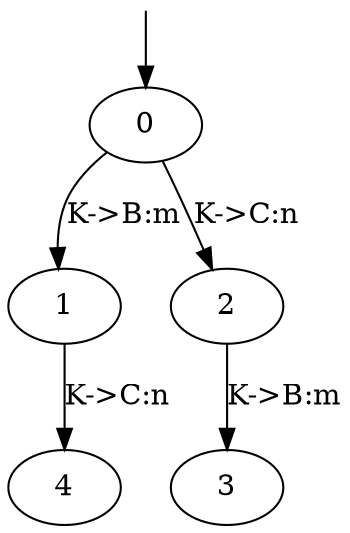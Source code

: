 digraph Simple_choiceStruct {
	s0 [label="" height=0 shape=none width=0]
	s0 -> 0
	1 -> 4 [label="K->C:n"]
	0 -> 1 [label="K->B:m"]
	2 -> 3 [label="K->B:m"]
	0 -> 2 [label="K->C:n"]
}

